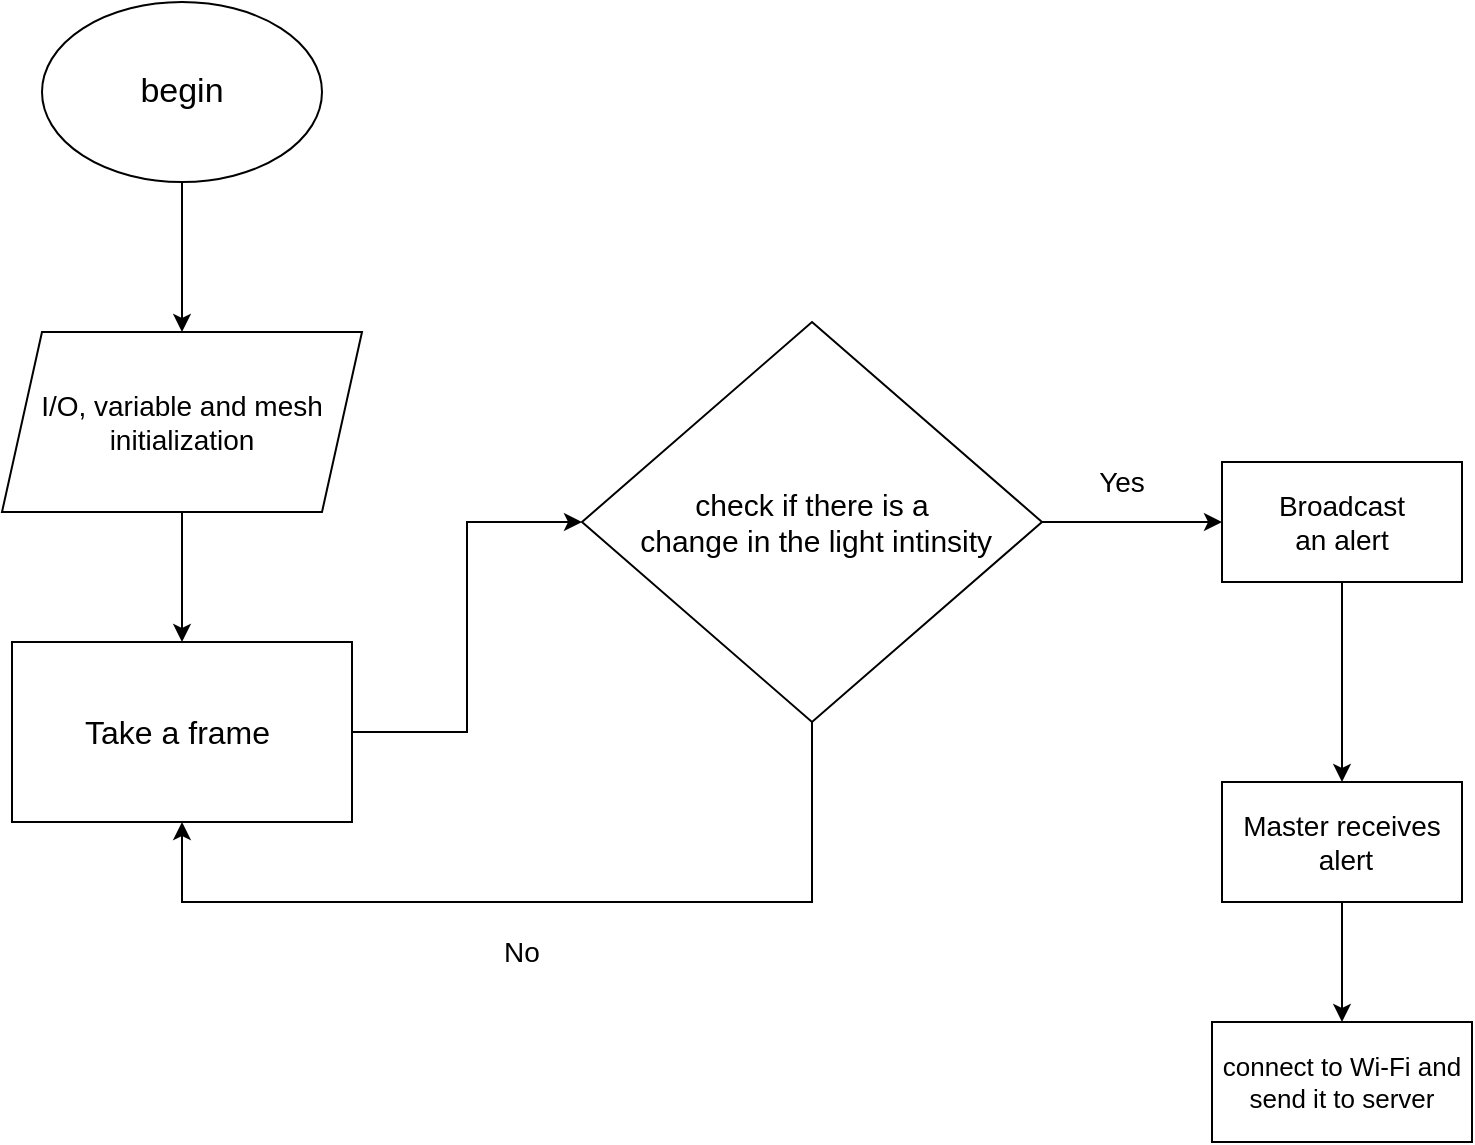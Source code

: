 <mxfile version="21.5.0" type="device">
  <diagram name="Page-1" id="Dr8FytBD-M8V-2TH2CZI">
    <mxGraphModel dx="954" dy="602" grid="1" gridSize="10" guides="1" tooltips="1" connect="1" arrows="1" fold="1" page="1" pageScale="1" pageWidth="850" pageHeight="1100" background="none" math="0" shadow="0">
      <root>
        <mxCell id="0" />
        <mxCell id="1" parent="0" />
        <mxCell id="VKZrEtbjRUWzoMuXGGGA-7" style="edgeStyle=orthogonalEdgeStyle;rounded=0;orthogonalLoop=1;jettySize=auto;html=1;exitX=0.5;exitY=1;exitDx=0;exitDy=0;entryX=0.5;entryY=0;entryDx=0;entryDy=0;" edge="1" parent="1" source="VKZrEtbjRUWzoMuXGGGA-1" target="VKZrEtbjRUWzoMuXGGGA-2">
          <mxGeometry relative="1" as="geometry" />
        </mxCell>
        <mxCell id="VKZrEtbjRUWzoMuXGGGA-1" value="&lt;font style=&quot;font-size: 17px;&quot;&gt;begin&lt;/font&gt;" style="ellipse;whiteSpace=wrap;html=1;" vertex="1" parent="1">
          <mxGeometry x="140" y="60" width="140" height="90" as="geometry" />
        </mxCell>
        <mxCell id="VKZrEtbjRUWzoMuXGGGA-11" style="edgeStyle=orthogonalEdgeStyle;rounded=0;orthogonalLoop=1;jettySize=auto;html=1;exitX=0.5;exitY=1;exitDx=0;exitDy=0;entryX=0.5;entryY=0;entryDx=0;entryDy=0;" edge="1" parent="1" source="VKZrEtbjRUWzoMuXGGGA-2" target="VKZrEtbjRUWzoMuXGGGA-3">
          <mxGeometry relative="1" as="geometry" />
        </mxCell>
        <mxCell id="VKZrEtbjRUWzoMuXGGGA-2" value="&lt;font style=&quot;font-size: 14px;&quot;&gt;I/O, variable and mesh initialization&lt;/font&gt;" style="shape=parallelogram;perimeter=parallelogramPerimeter;whiteSpace=wrap;html=1;fixedSize=1;" vertex="1" parent="1">
          <mxGeometry x="120" y="225" width="180" height="90" as="geometry" />
        </mxCell>
        <mxCell id="VKZrEtbjRUWzoMuXGGGA-14" style="edgeStyle=orthogonalEdgeStyle;rounded=0;orthogonalLoop=1;jettySize=auto;html=1;exitX=1;exitY=0.5;exitDx=0;exitDy=0;entryX=0;entryY=0.5;entryDx=0;entryDy=0;" edge="1" parent="1" source="VKZrEtbjRUWzoMuXGGGA-3" target="VKZrEtbjRUWzoMuXGGGA-4">
          <mxGeometry relative="1" as="geometry" />
        </mxCell>
        <mxCell id="VKZrEtbjRUWzoMuXGGGA-3" value="&lt;font style=&quot;font-size: 16px;&quot;&gt;Take a frame&amp;nbsp;&lt;/font&gt;" style="rounded=0;whiteSpace=wrap;html=1;" vertex="1" parent="1">
          <mxGeometry x="125" y="380" width="170" height="90" as="geometry" />
        </mxCell>
        <mxCell id="VKZrEtbjRUWzoMuXGGGA-15" style="edgeStyle=orthogonalEdgeStyle;rounded=0;orthogonalLoop=1;jettySize=auto;html=1;exitX=1;exitY=0.5;exitDx=0;exitDy=0;entryX=0;entryY=0.5;entryDx=0;entryDy=0;" edge="1" parent="1" source="VKZrEtbjRUWzoMuXGGGA-4" target="VKZrEtbjRUWzoMuXGGGA-6">
          <mxGeometry relative="1" as="geometry" />
        </mxCell>
        <mxCell id="VKZrEtbjRUWzoMuXGGGA-17" style="edgeStyle=orthogonalEdgeStyle;rounded=0;orthogonalLoop=1;jettySize=auto;html=1;exitX=0.5;exitY=1;exitDx=0;exitDy=0;entryX=0.5;entryY=1;entryDx=0;entryDy=0;" edge="1" parent="1" source="VKZrEtbjRUWzoMuXGGGA-4" target="VKZrEtbjRUWzoMuXGGGA-3">
          <mxGeometry relative="1" as="geometry">
            <Array as="points">
              <mxPoint x="525" y="510" />
              <mxPoint x="210" y="510" />
            </Array>
          </mxGeometry>
        </mxCell>
        <mxCell id="VKZrEtbjRUWzoMuXGGGA-4" value="&lt;font style=&quot;font-size: 15px;&quot;&gt;check if there is a&lt;br&gt;&amp;nbsp;change in the light intinsity&lt;/font&gt;" style="rhombus;whiteSpace=wrap;html=1;" vertex="1" parent="1">
          <mxGeometry x="410" y="220" width="230" height="200" as="geometry" />
        </mxCell>
        <mxCell id="VKZrEtbjRUWzoMuXGGGA-20" style="edgeStyle=orthogonalEdgeStyle;rounded=0;orthogonalLoop=1;jettySize=auto;html=1;exitX=0.5;exitY=1;exitDx=0;exitDy=0;" edge="1" parent="1" source="VKZrEtbjRUWzoMuXGGGA-6">
          <mxGeometry relative="1" as="geometry">
            <mxPoint x="790" y="450" as="targetPoint" />
          </mxGeometry>
        </mxCell>
        <mxCell id="VKZrEtbjRUWzoMuXGGGA-6" value="&lt;font style=&quot;font-size: 14px;&quot;&gt;Broadcast &lt;br&gt;an alert&lt;/font&gt;" style="rounded=0;whiteSpace=wrap;html=1;" vertex="1" parent="1">
          <mxGeometry x="730" y="290" width="120" height="60" as="geometry" />
        </mxCell>
        <mxCell id="VKZrEtbjRUWzoMuXGGGA-16" value="&lt;font style=&quot;font-size: 14px;&quot;&gt;Yes&lt;/font&gt;" style="text;html=1;strokeColor=none;fillColor=none;align=center;verticalAlign=middle;whiteSpace=wrap;rounded=0;" vertex="1" parent="1">
          <mxGeometry x="650" y="285" width="60" height="30" as="geometry" />
        </mxCell>
        <mxCell id="VKZrEtbjRUWzoMuXGGGA-18" value="&lt;font style=&quot;font-size: 14px;&quot;&gt;No&lt;/font&gt;" style="text;html=1;strokeColor=none;fillColor=none;align=center;verticalAlign=middle;whiteSpace=wrap;rounded=0;" vertex="1" parent="1">
          <mxGeometry x="350" y="520" width="60" height="30" as="geometry" />
        </mxCell>
        <mxCell id="VKZrEtbjRUWzoMuXGGGA-23" style="edgeStyle=orthogonalEdgeStyle;rounded=0;orthogonalLoop=1;jettySize=auto;html=1;exitX=0.5;exitY=1;exitDx=0;exitDy=0;entryX=0.5;entryY=0;entryDx=0;entryDy=0;" edge="1" parent="1" source="VKZrEtbjRUWzoMuXGGGA-19" target="VKZrEtbjRUWzoMuXGGGA-22">
          <mxGeometry relative="1" as="geometry">
            <Array as="points">
              <mxPoint x="790" y="560" />
            </Array>
          </mxGeometry>
        </mxCell>
        <mxCell id="VKZrEtbjRUWzoMuXGGGA-19" value="&lt;font style=&quot;font-size: 14px;&quot;&gt;Master receives&lt;br&gt;&amp;nbsp;alert&lt;/font&gt;" style="rounded=0;whiteSpace=wrap;html=1;" vertex="1" parent="1">
          <mxGeometry x="730" y="450" width="120" height="60" as="geometry" />
        </mxCell>
        <mxCell id="VKZrEtbjRUWzoMuXGGGA-22" value="&lt;font style=&quot;font-size: 13px;&quot;&gt;connect to Wi-Fi and send it to server&lt;/font&gt;" style="rounded=0;whiteSpace=wrap;html=1;" vertex="1" parent="1">
          <mxGeometry x="725" y="570" width="130" height="60" as="geometry" />
        </mxCell>
      </root>
    </mxGraphModel>
  </diagram>
</mxfile>
